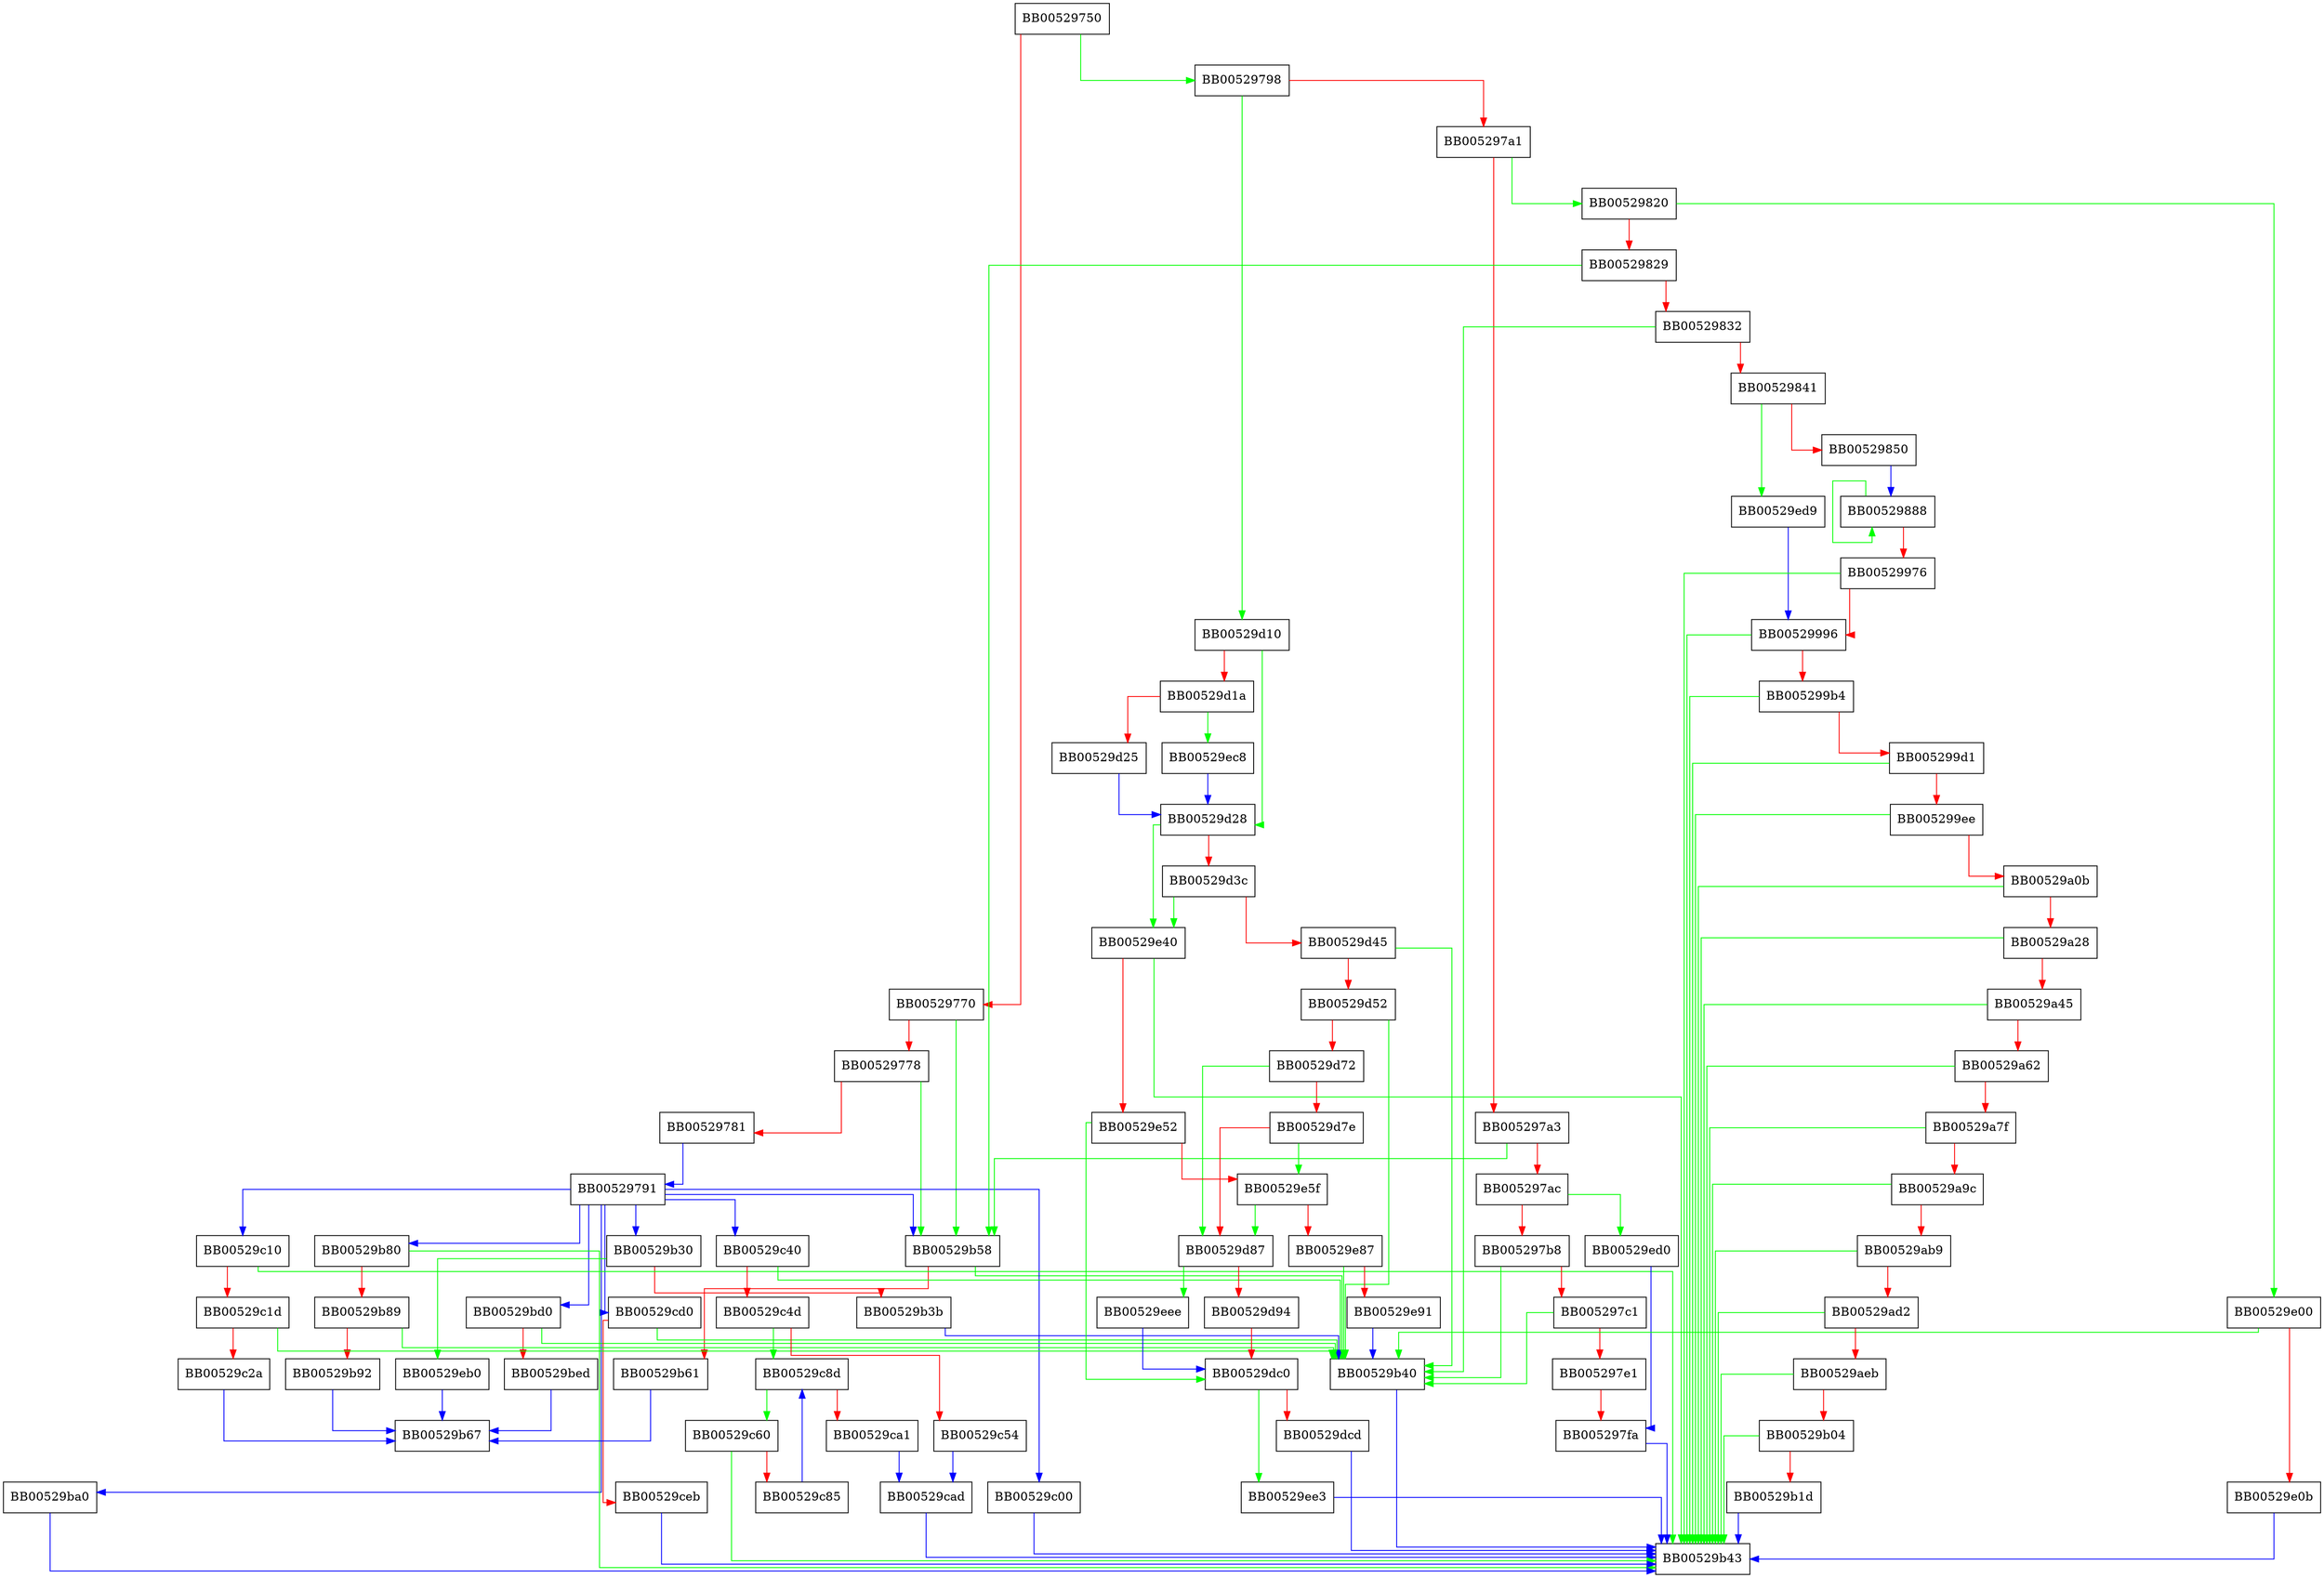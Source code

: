 digraph buffer_ctrl {
  node [shape="box"];
  graph [splines=ortho];
  BB00529750 -> BB00529798 [color="green"];
  BB00529750 -> BB00529770 [color="red"];
  BB00529770 -> BB00529b58 [color="green"];
  BB00529770 -> BB00529778 [color="red"];
  BB00529778 -> BB00529b58 [color="green"];
  BB00529778 -> BB00529781 [color="red"];
  BB00529781 -> BB00529791 [color="blue"];
  BB00529791 -> BB00529bd0 [color="blue"];
  BB00529791 -> BB00529b30 [color="blue"];
  BB00529791 -> BB00529c00 [color="blue"];
  BB00529791 -> BB00529b58 [color="blue"];
  BB00529791 -> BB00529c10 [color="blue"];
  BB00529791 -> BB00529c40 [color="blue"];
  BB00529791 -> BB00529cd0 [color="blue"];
  BB00529791 -> BB00529b80 [color="blue"];
  BB00529791 -> BB00529ba0 [color="blue"];
  BB00529798 -> BB00529d10 [color="green"];
  BB00529798 -> BB005297a1 [color="red"];
  BB005297a1 -> BB00529820 [color="green"];
  BB005297a1 -> BB005297a3 [color="red"];
  BB005297a3 -> BB00529b58 [color="green"];
  BB005297a3 -> BB005297ac [color="red"];
  BB005297ac -> BB00529ed0 [color="green"];
  BB005297ac -> BB005297b8 [color="red"];
  BB005297b8 -> BB00529b40 [color="green"];
  BB005297b8 -> BB005297c1 [color="red"];
  BB005297c1 -> BB00529b40 [color="green"];
  BB005297c1 -> BB005297e1 [color="red"];
  BB005297e1 -> BB005297fa [color="red"];
  BB005297fa -> BB00529b43 [color="blue"];
  BB00529820 -> BB00529e00 [color="green"];
  BB00529820 -> BB00529829 [color="red"];
  BB00529829 -> BB00529b58 [color="green"];
  BB00529829 -> BB00529832 [color="red"];
  BB00529832 -> BB00529b40 [color="green"];
  BB00529832 -> BB00529841 [color="red"];
  BB00529841 -> BB00529ed9 [color="green"];
  BB00529841 -> BB00529850 [color="red"];
  BB00529850 -> BB00529888 [color="blue"];
  BB00529888 -> BB00529888 [color="green"];
  BB00529888 -> BB00529976 [color="red"];
  BB00529976 -> BB00529b43 [color="green"];
  BB00529976 -> BB00529996 [color="red"];
  BB00529996 -> BB00529b43 [color="green"];
  BB00529996 -> BB005299b4 [color="red"];
  BB005299b4 -> BB00529b43 [color="green"];
  BB005299b4 -> BB005299d1 [color="red"];
  BB005299d1 -> BB00529b43 [color="green"];
  BB005299d1 -> BB005299ee [color="red"];
  BB005299ee -> BB00529b43 [color="green"];
  BB005299ee -> BB00529a0b [color="red"];
  BB00529a0b -> BB00529b43 [color="green"];
  BB00529a0b -> BB00529a28 [color="red"];
  BB00529a28 -> BB00529b43 [color="green"];
  BB00529a28 -> BB00529a45 [color="red"];
  BB00529a45 -> BB00529b43 [color="green"];
  BB00529a45 -> BB00529a62 [color="red"];
  BB00529a62 -> BB00529b43 [color="green"];
  BB00529a62 -> BB00529a7f [color="red"];
  BB00529a7f -> BB00529b43 [color="green"];
  BB00529a7f -> BB00529a9c [color="red"];
  BB00529a9c -> BB00529b43 [color="green"];
  BB00529a9c -> BB00529ab9 [color="red"];
  BB00529ab9 -> BB00529b43 [color="green"];
  BB00529ab9 -> BB00529ad2 [color="red"];
  BB00529ad2 -> BB00529b43 [color="green"];
  BB00529ad2 -> BB00529aeb [color="red"];
  BB00529aeb -> BB00529b43 [color="green"];
  BB00529aeb -> BB00529b04 [color="red"];
  BB00529b04 -> BB00529b43 [color="green"];
  BB00529b04 -> BB00529b1d [color="red"];
  BB00529b1d -> BB00529b43 [color="blue"];
  BB00529b30 -> BB00529eb0 [color="green"];
  BB00529b30 -> BB00529b3b [color="red"];
  BB00529b3b -> BB00529b40 [color="blue"];
  BB00529b40 -> BB00529b43 [color="blue"];
  BB00529b58 -> BB00529b40 [color="green"];
  BB00529b58 -> BB00529b61 [color="red"];
  BB00529b61 -> BB00529b67 [color="blue"];
  BB00529b80 -> BB00529b43 [color="green"];
  BB00529b80 -> BB00529b89 [color="red"];
  BB00529b89 -> BB00529b40 [color="green"];
  BB00529b89 -> BB00529b92 [color="red"];
  BB00529b92 -> BB00529b67 [color="blue"];
  BB00529ba0 -> BB00529b43 [color="blue"];
  BB00529bd0 -> BB00529b40 [color="green"];
  BB00529bd0 -> BB00529bed [color="red"];
  BB00529bed -> BB00529b67 [color="blue"];
  BB00529c00 -> BB00529b43 [color="blue"];
  BB00529c10 -> BB00529b43 [color="green"];
  BB00529c10 -> BB00529c1d [color="red"];
  BB00529c1d -> BB00529b40 [color="green"];
  BB00529c1d -> BB00529c2a [color="red"];
  BB00529c2a -> BB00529b67 [color="blue"];
  BB00529c40 -> BB00529b40 [color="green"];
  BB00529c40 -> BB00529c4d [color="red"];
  BB00529c4d -> BB00529c8d [color="green"];
  BB00529c4d -> BB00529c54 [color="red"];
  BB00529c54 -> BB00529cad [color="blue"];
  BB00529c60 -> BB00529b43 [color="green"];
  BB00529c60 -> BB00529c85 [color="red"];
  BB00529c85 -> BB00529c8d [color="blue"];
  BB00529c8d -> BB00529c60 [color="green"];
  BB00529c8d -> BB00529ca1 [color="red"];
  BB00529ca1 -> BB00529cad [color="blue"];
  BB00529cad -> BB00529b43 [color="blue"];
  BB00529cd0 -> BB00529b40 [color="green"];
  BB00529cd0 -> BB00529ceb [color="red"];
  BB00529ceb -> BB00529b43 [color="blue"];
  BB00529d10 -> BB00529d28 [color="green"];
  BB00529d10 -> BB00529d1a [color="red"];
  BB00529d1a -> BB00529ec8 [color="green"];
  BB00529d1a -> BB00529d25 [color="red"];
  BB00529d25 -> BB00529d28 [color="blue"];
  BB00529d28 -> BB00529e40 [color="green"];
  BB00529d28 -> BB00529d3c [color="red"];
  BB00529d3c -> BB00529e40 [color="green"];
  BB00529d3c -> BB00529d45 [color="red"];
  BB00529d45 -> BB00529b40 [color="green"];
  BB00529d45 -> BB00529d52 [color="red"];
  BB00529d52 -> BB00529b40 [color="green"];
  BB00529d52 -> BB00529d72 [color="red"];
  BB00529d72 -> BB00529d87 [color="green"];
  BB00529d72 -> BB00529d7e [color="red"];
  BB00529d7e -> BB00529e5f [color="green"];
  BB00529d7e -> BB00529d87 [color="red"];
  BB00529d87 -> BB00529eee [color="green"];
  BB00529d87 -> BB00529d94 [color="red"];
  BB00529d94 -> BB00529dc0 [color="red"];
  BB00529dc0 -> BB00529ee3 [color="green"];
  BB00529dc0 -> BB00529dcd [color="red"];
  BB00529dcd -> BB00529b43 [color="blue"];
  BB00529e00 -> BB00529b40 [color="green"];
  BB00529e00 -> BB00529e0b [color="red"];
  BB00529e0b -> BB00529b43 [color="blue"];
  BB00529e40 -> BB00529b43 [color="green"];
  BB00529e40 -> BB00529e52 [color="red"];
  BB00529e52 -> BB00529dc0 [color="green"];
  BB00529e52 -> BB00529e5f [color="red"];
  BB00529e5f -> BB00529d87 [color="green"];
  BB00529e5f -> BB00529e87 [color="red"];
  BB00529e87 -> BB00529b40 [color="green"];
  BB00529e87 -> BB00529e91 [color="red"];
  BB00529e91 -> BB00529b40 [color="blue"];
  BB00529eb0 -> BB00529b67 [color="blue"];
  BB00529ec8 -> BB00529d28 [color="blue"];
  BB00529ed0 -> BB005297fa [color="blue"];
  BB00529ed9 -> BB00529996 [color="blue"];
  BB00529ee3 -> BB00529b43 [color="blue"];
  BB00529eee -> BB00529dc0 [color="blue"];
}